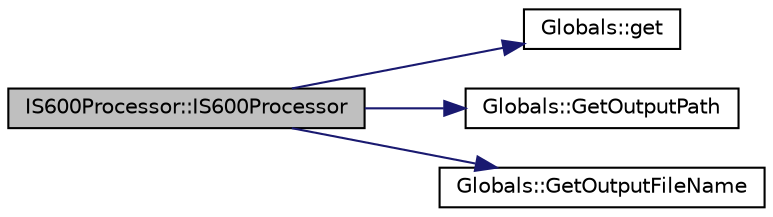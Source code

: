 digraph "IS600Processor::IS600Processor"
{
  edge [fontname="Helvetica",fontsize="10",labelfontname="Helvetica",labelfontsize="10"];
  node [fontname="Helvetica",fontsize="10",shape=record];
  rankdir="LR";
  Node1 [label="IS600Processor::IS600Processor",height=0.2,width=0.4,color="black", fillcolor="grey75", style="filled", fontcolor="black"];
  Node1 -> Node2 [color="midnightblue",fontsize="10",style="solid",fontname="Helvetica"];
  Node2 [label="Globals::get",height=0.2,width=0.4,color="black", fillcolor="white", style="filled",URL="$d3/daf/class_globals.html#ae66fa0173342202c96b13d71a6522512",tooltip="Instance is created upon first call. "];
  Node1 -> Node3 [color="midnightblue",fontsize="10",style="solid",fontname="Helvetica"];
  Node3 [label="Globals::GetOutputPath",height=0.2,width=0.4,color="black", fillcolor="white", style="filled",URL="$d3/daf/class_globals.html#a7d6bf80bc81076a0f689571a495463b6"];
  Node1 -> Node4 [color="midnightblue",fontsize="10",style="solid",fontname="Helvetica"];
  Node4 [label="Globals::GetOutputFileName",height=0.2,width=0.4,color="black", fillcolor="white", style="filled",URL="$d3/daf/class_globals.html#af4c6e8e244f6253d63bb21e07bafeddc"];
}

